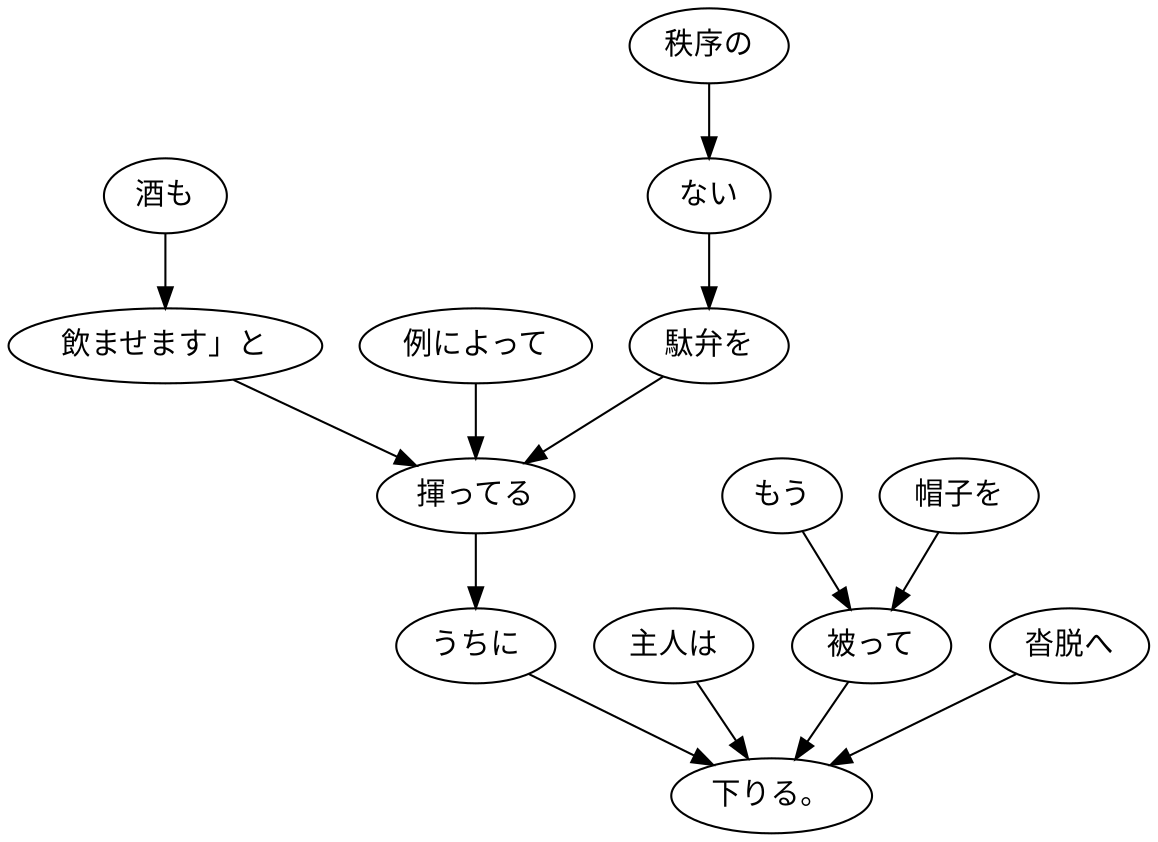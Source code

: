 digraph graph3180 {
	node0 [label="酒も"];
	node1 [label="飲ませます」と"];
	node2 [label="例によって"];
	node3 [label="秩序の"];
	node4 [label="ない"];
	node5 [label="駄弁を"];
	node6 [label="揮ってる"];
	node7 [label="うちに"];
	node8 [label="主人は"];
	node9 [label="もう"];
	node10 [label="帽子を"];
	node11 [label="被って"];
	node12 [label="沓脱へ"];
	node13 [label="下りる。"];
	node0 -> node1;
	node1 -> node6;
	node2 -> node6;
	node3 -> node4;
	node4 -> node5;
	node5 -> node6;
	node6 -> node7;
	node7 -> node13;
	node8 -> node13;
	node9 -> node11;
	node10 -> node11;
	node11 -> node13;
	node12 -> node13;
}
